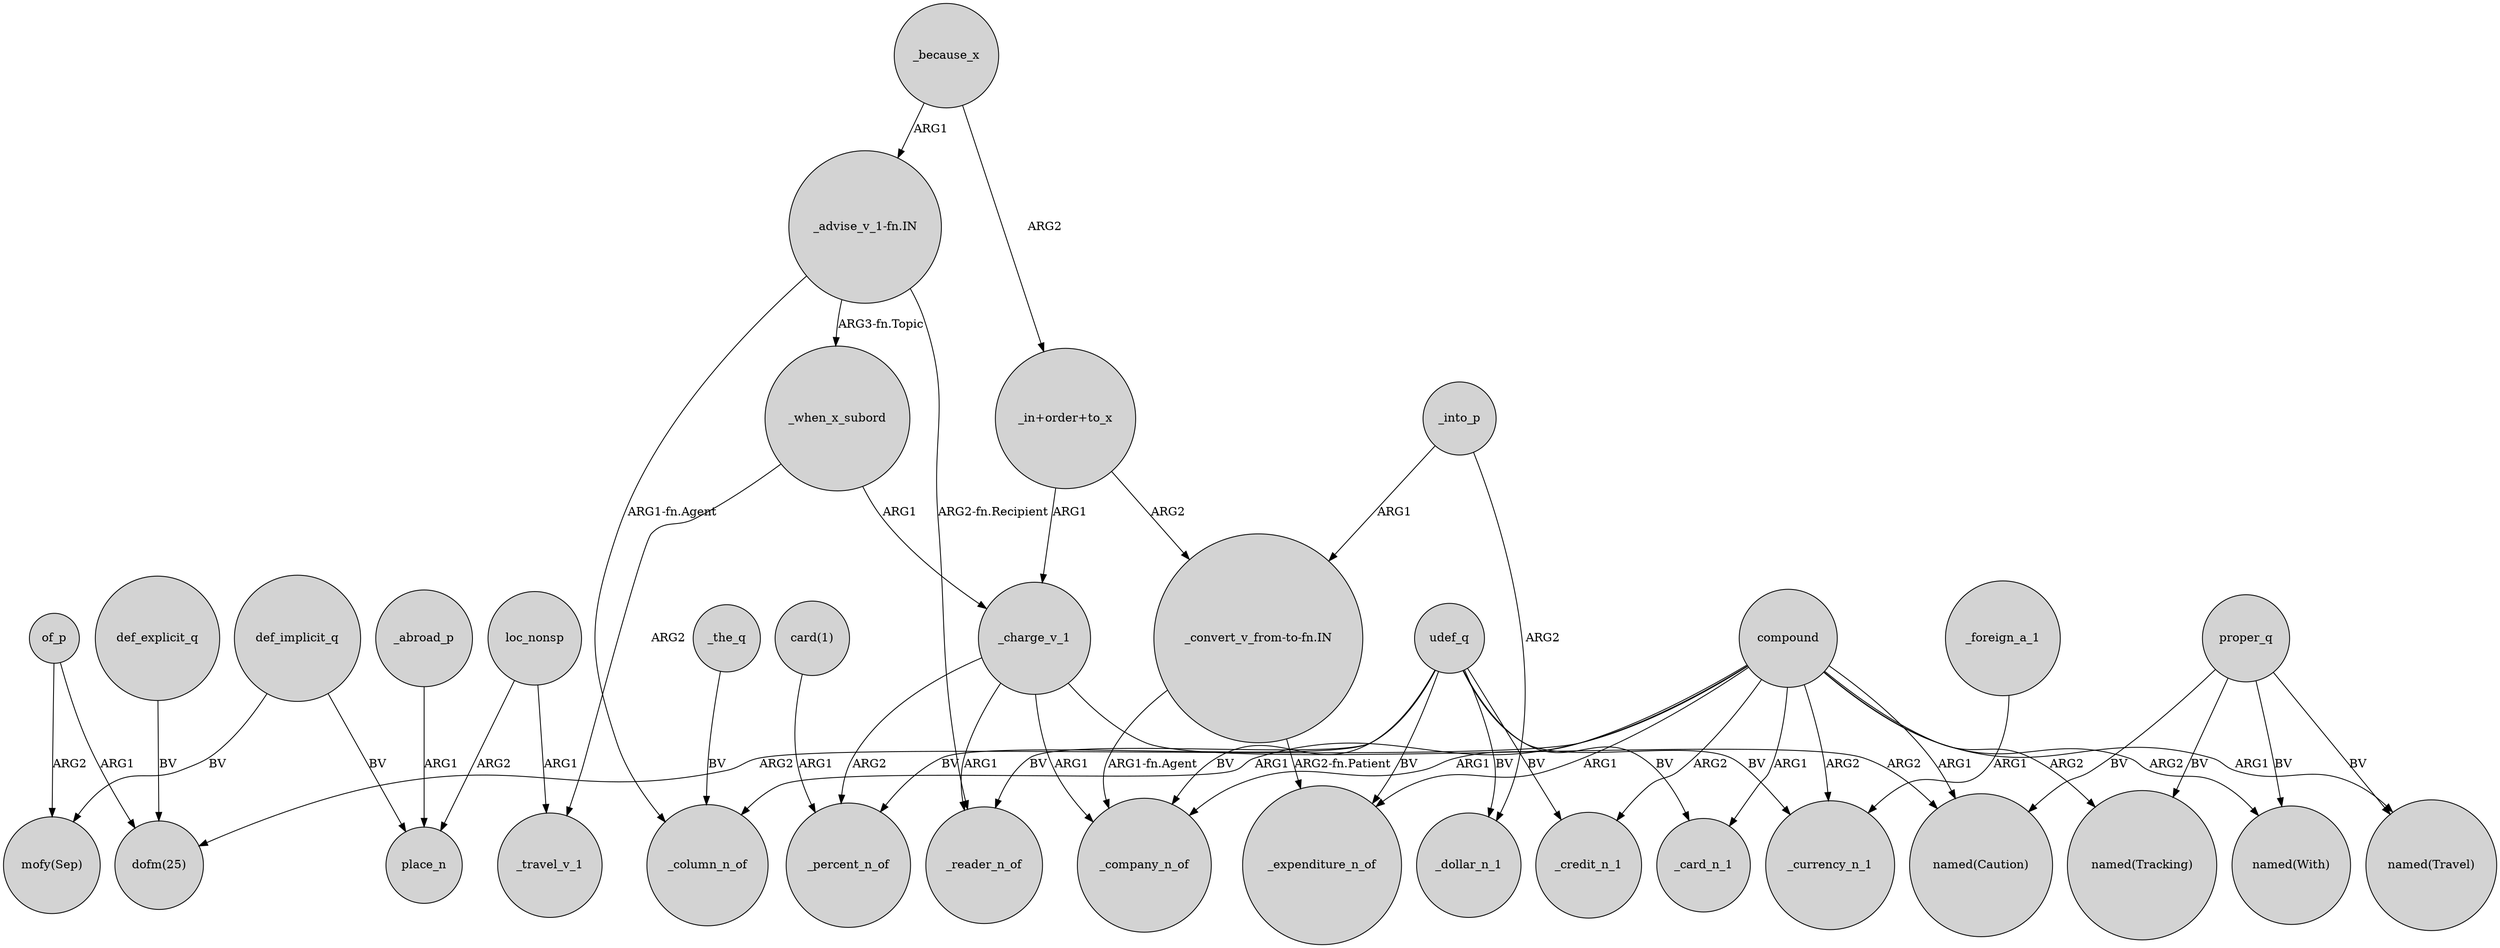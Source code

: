 digraph {
	node [shape=circle style=filled]
	_charge_v_1 -> "named(Caution)" [label=ARG2]
	"card(1)" -> _percent_n_of [label=ARG1]
	compound -> "dofm(25)" [label=ARG2]
	"_convert_v_from-to-fn.IN" -> _expenditure_n_of [label="ARG2-fn.Patient"]
	udef_q -> _credit_n_1 [label=BV]
	proper_q -> "named(With)" [label=BV]
	_charge_v_1 -> _company_n_of [label=ARG1]
	_into_p -> _dollar_n_1 [label=ARG2]
	compound -> _credit_n_1 [label=ARG2]
	_because_x -> "_in+order+to_x" [label=ARG2]
	proper_q -> "named(Travel)" [label=BV]
	_the_q -> _column_n_of [label=BV]
	"_in+order+to_x" -> _charge_v_1 [label=ARG1]
	compound -> "named(Travel)" [label=ARG1]
	compound -> "named(Caution)" [label=ARG1]
	compound -> "named(Tracking)" [label=ARG2]
	def_implicit_q -> place_n [label=BV]
	of_p -> "mofy(Sep)" [label=ARG2]
	udef_q -> _card_n_1 [label=BV]
	udef_q -> _currency_n_1 [label=BV]
	def_explicit_q -> "dofm(25)" [label=BV]
	"_advise_v_1-fn.IN" -> _reader_n_of [label="ARG2-fn.Recipient"]
	_charge_v_1 -> _reader_n_of [label=ARG1]
	_charge_v_1 -> _percent_n_of [label=ARG2]
	proper_q -> "named(Tracking)" [label=BV]
	compound -> _company_n_of [label=ARG1]
	compound -> _card_n_1 [label=ARG1]
	compound -> _currency_n_1 [label=ARG2]
	loc_nonsp -> _travel_v_1 [label=ARG1]
	compound -> _column_n_of [label=ARG1]
	compound -> _expenditure_n_of [label=ARG1]
	_because_x -> "_advise_v_1-fn.IN" [label=ARG1]
	def_implicit_q -> "mofy(Sep)" [label=BV]
	"_in+order+to_x" -> "_convert_v_from-to-fn.IN" [label=ARG2]
	compound -> "named(With)" [label=ARG2]
	_when_x_subord -> _charge_v_1 [label=ARG1]
	of_p -> "dofm(25)" [label=ARG1]
	loc_nonsp -> place_n [label=ARG2]
	"_advise_v_1-fn.IN" -> _column_n_of [label="ARG1-fn.Agent"]
	udef_q -> _expenditure_n_of [label=BV]
	udef_q -> _dollar_n_1 [label=BV]
	udef_q -> _percent_n_of [label=BV]
	_foreign_a_1 -> _currency_n_1 [label=ARG1]
	"_convert_v_from-to-fn.IN" -> _company_n_of [label="ARG1-fn.Agent"]
	udef_q -> _company_n_of [label=BV]
	udef_q -> _reader_n_of [label=BV]
	_when_x_subord -> _travel_v_1 [label=ARG2]
	_abroad_p -> place_n [label=ARG1]
	"_advise_v_1-fn.IN" -> _when_x_subord [label="ARG3-fn.Topic"]
	_into_p -> "_convert_v_from-to-fn.IN" [label=ARG1]
	proper_q -> "named(Caution)" [label=BV]
}
